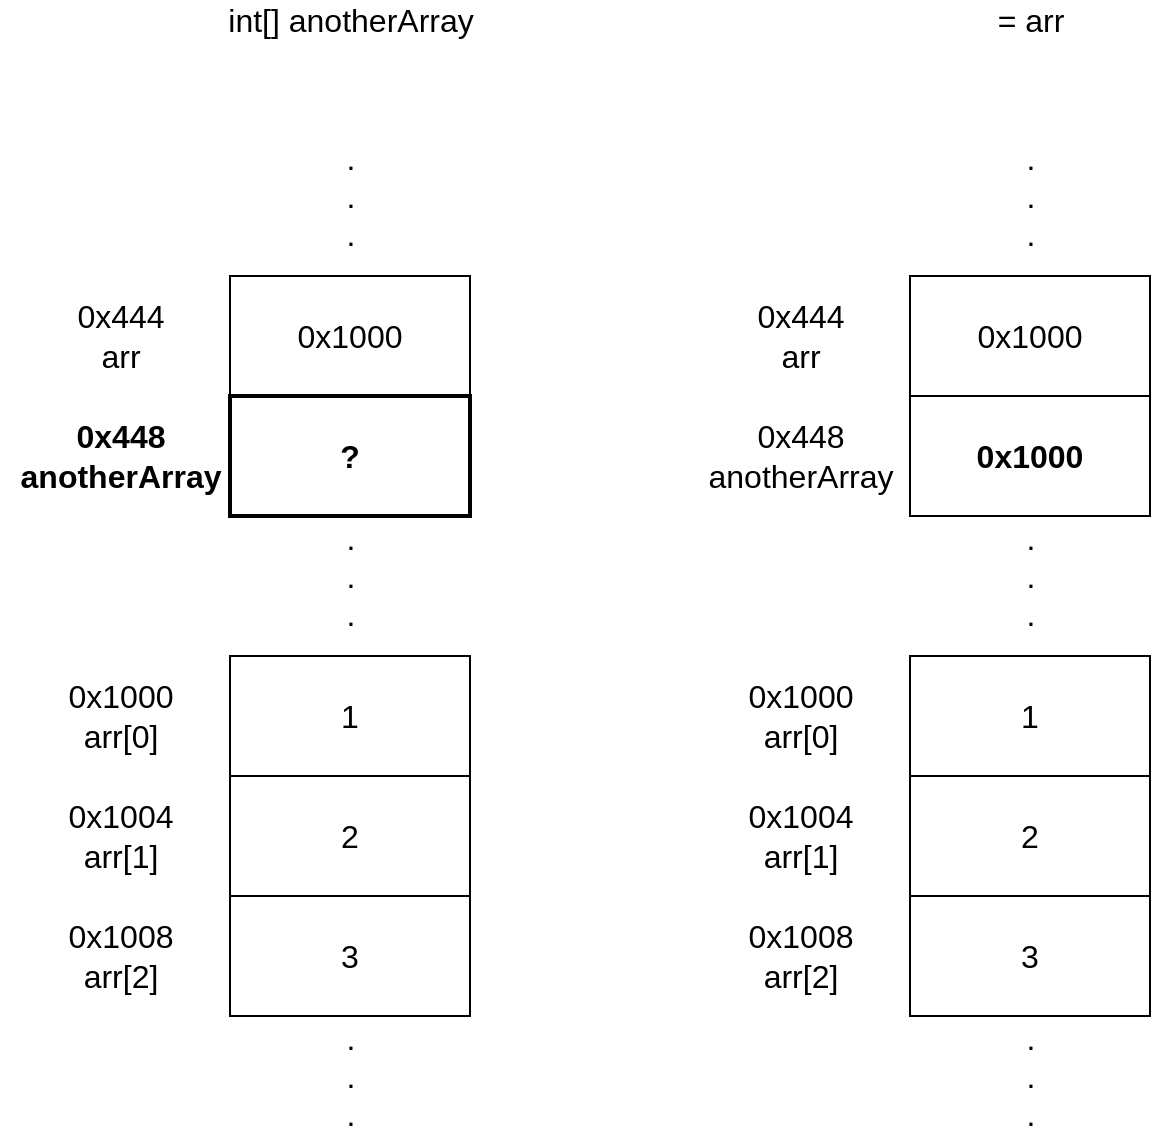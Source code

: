 <mxfile version="13.0.3" type="device"><diagram id="ITMTTmf4ge_pkLb88nsZ" name="Page-1"><mxGraphModel dx="1102" dy="606" grid="1" gridSize="10" guides="1" tooltips="1" connect="1" arrows="1" fold="1" page="1" pageScale="1" pageWidth="850" pageHeight="1100" math="0" shadow="0"><root><mxCell id="0"/><mxCell id="1" parent="0"/><mxCell id="jLR0M8RDpE_PUqkKnQcY-4" value="0x1000" style="rounded=0;whiteSpace=wrap;html=1;fontSize=16;" parent="1" vertex="1"><mxGeometry x="250" y="240" width="120" height="60" as="geometry"/></mxCell><mxCell id="jLR0M8RDpE_PUqkKnQcY-6" value="0x444&lt;br&gt;arr" style="text;html=1;align=center;verticalAlign=middle;resizable=0;points=[];autosize=1;fontSize=16;" parent="1" vertex="1"><mxGeometry x="165" y="250" width="60" height="40" as="geometry"/></mxCell><mxCell id="jLR0M8RDpE_PUqkKnQcY-7" value=".&lt;br&gt;.&lt;br&gt;." style="text;html=1;align=center;verticalAlign=middle;resizable=0;points=[];autosize=1;fontSize=16;" parent="1" vertex="1"><mxGeometry x="300" y="360" width="20" height="60" as="geometry"/></mxCell><mxCell id="jLR0M8RDpE_PUqkKnQcY-8" value="1" style="rounded=0;whiteSpace=wrap;html=1;fontSize=16;" parent="1" vertex="1"><mxGeometry x="250" y="430" width="120" height="60" as="geometry"/></mxCell><mxCell id="jLR0M8RDpE_PUqkKnQcY-9" value="0x1000&lt;br&gt;arr[0]" style="text;html=1;align=center;verticalAlign=middle;resizable=0;points=[];autosize=1;fontSize=16;" parent="1" vertex="1"><mxGeometry x="160" y="440" width="70" height="40" as="geometry"/></mxCell><mxCell id="jLR0M8RDpE_PUqkKnQcY-10" value="2" style="rounded=0;whiteSpace=wrap;html=1;fontSize=16;" parent="1" vertex="1"><mxGeometry x="250" y="490" width="120" height="60" as="geometry"/></mxCell><mxCell id="jLR0M8RDpE_PUqkKnQcY-11" value="0x1004&lt;br&gt;arr[1]" style="text;html=1;align=center;verticalAlign=middle;resizable=0;points=[];autosize=1;fontSize=16;" parent="1" vertex="1"><mxGeometry x="160" y="500" width="70" height="40" as="geometry"/></mxCell><mxCell id="jLR0M8RDpE_PUqkKnQcY-12" value="0x1008&lt;br&gt;arr[2]" style="text;html=1;align=center;verticalAlign=middle;resizable=0;points=[];autosize=1;fontSize=16;" parent="1" vertex="1"><mxGeometry x="160" y="560" width="70" height="40" as="geometry"/></mxCell><mxCell id="jLR0M8RDpE_PUqkKnQcY-13" value="3" style="rounded=0;whiteSpace=wrap;html=1;fontSize=16;" parent="1" vertex="1"><mxGeometry x="250" y="550" width="120" height="60" as="geometry"/></mxCell><mxCell id="jLR0M8RDpE_PUqkKnQcY-16" value=".&lt;br&gt;.&lt;br&gt;." style="text;html=1;align=center;verticalAlign=middle;resizable=0;points=[];autosize=1;fontSize=16;" parent="1" vertex="1"><mxGeometry x="300" y="170" width="20" height="60" as="geometry"/></mxCell><mxCell id="jLR0M8RDpE_PUqkKnQcY-17" value=".&lt;br&gt;.&lt;br&gt;." style="text;html=1;align=center;verticalAlign=middle;resizable=0;points=[];autosize=1;fontSize=16;" parent="1" vertex="1"><mxGeometry x="300" y="610" width="20" height="60" as="geometry"/></mxCell><mxCell id="bf7jvXDlzoQseTnNLv7O-1" value="?" style="rounded=0;whiteSpace=wrap;html=1;fontSize=16;strokeWidth=2;fontStyle=1" parent="1" vertex="1"><mxGeometry x="250" y="300" width="120" height="60" as="geometry"/></mxCell><mxCell id="bf7jvXDlzoQseTnNLv7O-2" value="0x448&lt;br&gt;anotherArray" style="text;html=1;align=center;verticalAlign=middle;resizable=0;points=[];autosize=1;fontSize=16;strokeWidth=2;fontStyle=1" parent="1" vertex="1"><mxGeometry x="135" y="310" width="120" height="40" as="geometry"/></mxCell><mxCell id="bf7jvXDlzoQseTnNLv7O-3" value="0x1000" style="rounded=0;whiteSpace=wrap;html=1;fontSize=16;" parent="1" vertex="1"><mxGeometry x="590" y="240" width="120" height="60" as="geometry"/></mxCell><mxCell id="bf7jvXDlzoQseTnNLv7O-4" value="0x444&lt;br&gt;arr" style="text;html=1;align=center;verticalAlign=middle;resizable=0;points=[];autosize=1;fontSize=16;" parent="1" vertex="1"><mxGeometry x="505" y="250" width="60" height="40" as="geometry"/></mxCell><mxCell id="bf7jvXDlzoQseTnNLv7O-5" value=".&lt;br&gt;.&lt;br&gt;." style="text;html=1;align=center;verticalAlign=middle;resizable=0;points=[];autosize=1;fontSize=16;" parent="1" vertex="1"><mxGeometry x="640" y="360" width="20" height="60" as="geometry"/></mxCell><mxCell id="bf7jvXDlzoQseTnNLv7O-6" value="1" style="rounded=0;whiteSpace=wrap;html=1;fontSize=16;" parent="1" vertex="1"><mxGeometry x="590" y="430" width="120" height="60" as="geometry"/></mxCell><mxCell id="bf7jvXDlzoQseTnNLv7O-7" value="0x1000&lt;br&gt;arr[0]" style="text;html=1;align=center;verticalAlign=middle;resizable=0;points=[];autosize=1;fontSize=16;" parent="1" vertex="1"><mxGeometry x="500" y="440" width="70" height="40" as="geometry"/></mxCell><mxCell id="bf7jvXDlzoQseTnNLv7O-8" value="2" style="rounded=0;whiteSpace=wrap;html=1;fontSize=16;" parent="1" vertex="1"><mxGeometry x="590" y="490" width="120" height="60" as="geometry"/></mxCell><mxCell id="bf7jvXDlzoQseTnNLv7O-9" value="0x1004&lt;br&gt;arr[1]" style="text;html=1;align=center;verticalAlign=middle;resizable=0;points=[];autosize=1;fontSize=16;" parent="1" vertex="1"><mxGeometry x="500" y="500" width="70" height="40" as="geometry"/></mxCell><mxCell id="bf7jvXDlzoQseTnNLv7O-10" value="0x1008&lt;br&gt;arr[2]" style="text;html=1;align=center;verticalAlign=middle;resizable=0;points=[];autosize=1;fontSize=16;" parent="1" vertex="1"><mxGeometry x="500" y="560" width="70" height="40" as="geometry"/></mxCell><mxCell id="bf7jvXDlzoQseTnNLv7O-11" value="3" style="rounded=0;whiteSpace=wrap;html=1;fontSize=16;" parent="1" vertex="1"><mxGeometry x="590" y="550" width="120" height="60" as="geometry"/></mxCell><mxCell id="bf7jvXDlzoQseTnNLv7O-14" value=".&lt;br&gt;.&lt;br&gt;." style="text;html=1;align=center;verticalAlign=middle;resizable=0;points=[];autosize=1;fontSize=16;" parent="1" vertex="1"><mxGeometry x="640" y="170" width="20" height="60" as="geometry"/></mxCell><mxCell id="bf7jvXDlzoQseTnNLv7O-15" value=".&lt;br&gt;.&lt;br&gt;." style="text;html=1;align=center;verticalAlign=middle;resizable=0;points=[];autosize=1;fontSize=16;" parent="1" vertex="1"><mxGeometry x="640" y="610" width="20" height="60" as="geometry"/></mxCell><mxCell id="bf7jvXDlzoQseTnNLv7O-16" value="0x1000" style="rounded=0;whiteSpace=wrap;html=1;fontSize=16;fontStyle=1" parent="1" vertex="1"><mxGeometry x="590" y="300" width="120" height="60" as="geometry"/></mxCell><mxCell id="bf7jvXDlzoQseTnNLv7O-17" value="0x448&lt;br&gt;anotherArray" style="text;html=1;align=center;verticalAlign=middle;resizable=0;points=[];autosize=1;fontSize=16;" parent="1" vertex="1"><mxGeometry x="480" y="310" width="110" height="40" as="geometry"/></mxCell><mxCell id="bf7jvXDlzoQseTnNLv7O-18" value="&lt;font style=&quot;font-size: 16px&quot;&gt;int[] anotherArray&lt;/font&gt;" style="text;html=1;align=center;verticalAlign=middle;resizable=0;points=[];autosize=1;" parent="1" vertex="1"><mxGeometry x="240" y="102" width="140" height="20" as="geometry"/></mxCell><mxCell id="bf7jvXDlzoQseTnNLv7O-19" value="&lt;font style=&quot;font-size: 16px&quot;&gt;= arr&lt;/font&gt;" style="text;html=1;align=center;verticalAlign=middle;resizable=0;points=[];autosize=1;" parent="1" vertex="1"><mxGeometry x="625" y="102" width="50" height="20" as="geometry"/></mxCell></root></mxGraphModel></diagram></mxfile>
